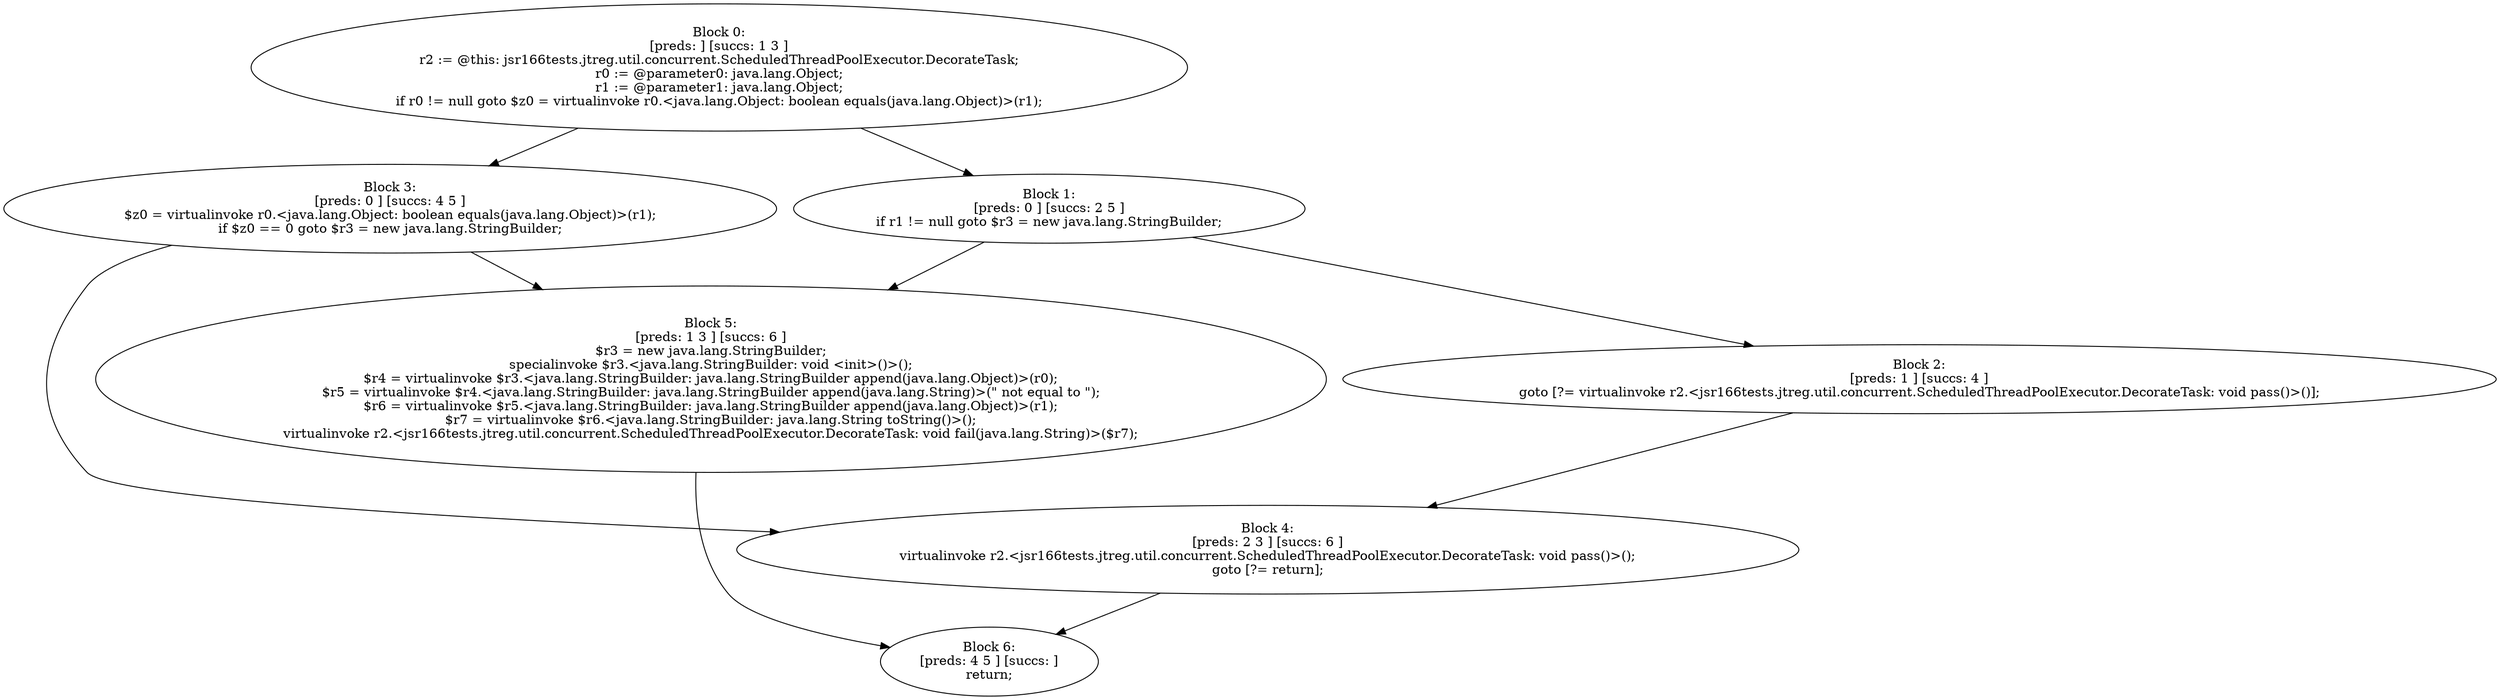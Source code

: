 digraph "unitGraph" {
    "Block 0:
[preds: ] [succs: 1 3 ]
r2 := @this: jsr166tests.jtreg.util.concurrent.ScheduledThreadPoolExecutor.DecorateTask;
r0 := @parameter0: java.lang.Object;
r1 := @parameter1: java.lang.Object;
if r0 != null goto $z0 = virtualinvoke r0.<java.lang.Object: boolean equals(java.lang.Object)>(r1);
"
    "Block 1:
[preds: 0 ] [succs: 2 5 ]
if r1 != null goto $r3 = new java.lang.StringBuilder;
"
    "Block 2:
[preds: 1 ] [succs: 4 ]
goto [?= virtualinvoke r2.<jsr166tests.jtreg.util.concurrent.ScheduledThreadPoolExecutor.DecorateTask: void pass()>()];
"
    "Block 3:
[preds: 0 ] [succs: 4 5 ]
$z0 = virtualinvoke r0.<java.lang.Object: boolean equals(java.lang.Object)>(r1);
if $z0 == 0 goto $r3 = new java.lang.StringBuilder;
"
    "Block 4:
[preds: 2 3 ] [succs: 6 ]
virtualinvoke r2.<jsr166tests.jtreg.util.concurrent.ScheduledThreadPoolExecutor.DecorateTask: void pass()>();
goto [?= return];
"
    "Block 5:
[preds: 1 3 ] [succs: 6 ]
$r3 = new java.lang.StringBuilder;
specialinvoke $r3.<java.lang.StringBuilder: void <init>()>();
$r4 = virtualinvoke $r3.<java.lang.StringBuilder: java.lang.StringBuilder append(java.lang.Object)>(r0);
$r5 = virtualinvoke $r4.<java.lang.StringBuilder: java.lang.StringBuilder append(java.lang.String)>(\" not equal to \");
$r6 = virtualinvoke $r5.<java.lang.StringBuilder: java.lang.StringBuilder append(java.lang.Object)>(r1);
$r7 = virtualinvoke $r6.<java.lang.StringBuilder: java.lang.String toString()>();
virtualinvoke r2.<jsr166tests.jtreg.util.concurrent.ScheduledThreadPoolExecutor.DecorateTask: void fail(java.lang.String)>($r7);
"
    "Block 6:
[preds: 4 5 ] [succs: ]
return;
"
    "Block 0:
[preds: ] [succs: 1 3 ]
r2 := @this: jsr166tests.jtreg.util.concurrent.ScheduledThreadPoolExecutor.DecorateTask;
r0 := @parameter0: java.lang.Object;
r1 := @parameter1: java.lang.Object;
if r0 != null goto $z0 = virtualinvoke r0.<java.lang.Object: boolean equals(java.lang.Object)>(r1);
"->"Block 1:
[preds: 0 ] [succs: 2 5 ]
if r1 != null goto $r3 = new java.lang.StringBuilder;
";
    "Block 0:
[preds: ] [succs: 1 3 ]
r2 := @this: jsr166tests.jtreg.util.concurrent.ScheduledThreadPoolExecutor.DecorateTask;
r0 := @parameter0: java.lang.Object;
r1 := @parameter1: java.lang.Object;
if r0 != null goto $z0 = virtualinvoke r0.<java.lang.Object: boolean equals(java.lang.Object)>(r1);
"->"Block 3:
[preds: 0 ] [succs: 4 5 ]
$z0 = virtualinvoke r0.<java.lang.Object: boolean equals(java.lang.Object)>(r1);
if $z0 == 0 goto $r3 = new java.lang.StringBuilder;
";
    "Block 1:
[preds: 0 ] [succs: 2 5 ]
if r1 != null goto $r3 = new java.lang.StringBuilder;
"->"Block 2:
[preds: 1 ] [succs: 4 ]
goto [?= virtualinvoke r2.<jsr166tests.jtreg.util.concurrent.ScheduledThreadPoolExecutor.DecorateTask: void pass()>()];
";
    "Block 1:
[preds: 0 ] [succs: 2 5 ]
if r1 != null goto $r3 = new java.lang.StringBuilder;
"->"Block 5:
[preds: 1 3 ] [succs: 6 ]
$r3 = new java.lang.StringBuilder;
specialinvoke $r3.<java.lang.StringBuilder: void <init>()>();
$r4 = virtualinvoke $r3.<java.lang.StringBuilder: java.lang.StringBuilder append(java.lang.Object)>(r0);
$r5 = virtualinvoke $r4.<java.lang.StringBuilder: java.lang.StringBuilder append(java.lang.String)>(\" not equal to \");
$r6 = virtualinvoke $r5.<java.lang.StringBuilder: java.lang.StringBuilder append(java.lang.Object)>(r1);
$r7 = virtualinvoke $r6.<java.lang.StringBuilder: java.lang.String toString()>();
virtualinvoke r2.<jsr166tests.jtreg.util.concurrent.ScheduledThreadPoolExecutor.DecorateTask: void fail(java.lang.String)>($r7);
";
    "Block 2:
[preds: 1 ] [succs: 4 ]
goto [?= virtualinvoke r2.<jsr166tests.jtreg.util.concurrent.ScheduledThreadPoolExecutor.DecorateTask: void pass()>()];
"->"Block 4:
[preds: 2 3 ] [succs: 6 ]
virtualinvoke r2.<jsr166tests.jtreg.util.concurrent.ScheduledThreadPoolExecutor.DecorateTask: void pass()>();
goto [?= return];
";
    "Block 3:
[preds: 0 ] [succs: 4 5 ]
$z0 = virtualinvoke r0.<java.lang.Object: boolean equals(java.lang.Object)>(r1);
if $z0 == 0 goto $r3 = new java.lang.StringBuilder;
"->"Block 4:
[preds: 2 3 ] [succs: 6 ]
virtualinvoke r2.<jsr166tests.jtreg.util.concurrent.ScheduledThreadPoolExecutor.DecorateTask: void pass()>();
goto [?= return];
";
    "Block 3:
[preds: 0 ] [succs: 4 5 ]
$z0 = virtualinvoke r0.<java.lang.Object: boolean equals(java.lang.Object)>(r1);
if $z0 == 0 goto $r3 = new java.lang.StringBuilder;
"->"Block 5:
[preds: 1 3 ] [succs: 6 ]
$r3 = new java.lang.StringBuilder;
specialinvoke $r3.<java.lang.StringBuilder: void <init>()>();
$r4 = virtualinvoke $r3.<java.lang.StringBuilder: java.lang.StringBuilder append(java.lang.Object)>(r0);
$r5 = virtualinvoke $r4.<java.lang.StringBuilder: java.lang.StringBuilder append(java.lang.String)>(\" not equal to \");
$r6 = virtualinvoke $r5.<java.lang.StringBuilder: java.lang.StringBuilder append(java.lang.Object)>(r1);
$r7 = virtualinvoke $r6.<java.lang.StringBuilder: java.lang.String toString()>();
virtualinvoke r2.<jsr166tests.jtreg.util.concurrent.ScheduledThreadPoolExecutor.DecorateTask: void fail(java.lang.String)>($r7);
";
    "Block 4:
[preds: 2 3 ] [succs: 6 ]
virtualinvoke r2.<jsr166tests.jtreg.util.concurrent.ScheduledThreadPoolExecutor.DecorateTask: void pass()>();
goto [?= return];
"->"Block 6:
[preds: 4 5 ] [succs: ]
return;
";
    "Block 5:
[preds: 1 3 ] [succs: 6 ]
$r3 = new java.lang.StringBuilder;
specialinvoke $r3.<java.lang.StringBuilder: void <init>()>();
$r4 = virtualinvoke $r3.<java.lang.StringBuilder: java.lang.StringBuilder append(java.lang.Object)>(r0);
$r5 = virtualinvoke $r4.<java.lang.StringBuilder: java.lang.StringBuilder append(java.lang.String)>(\" not equal to \");
$r6 = virtualinvoke $r5.<java.lang.StringBuilder: java.lang.StringBuilder append(java.lang.Object)>(r1);
$r7 = virtualinvoke $r6.<java.lang.StringBuilder: java.lang.String toString()>();
virtualinvoke r2.<jsr166tests.jtreg.util.concurrent.ScheduledThreadPoolExecutor.DecorateTask: void fail(java.lang.String)>($r7);
"->"Block 6:
[preds: 4 5 ] [succs: ]
return;
";
}
